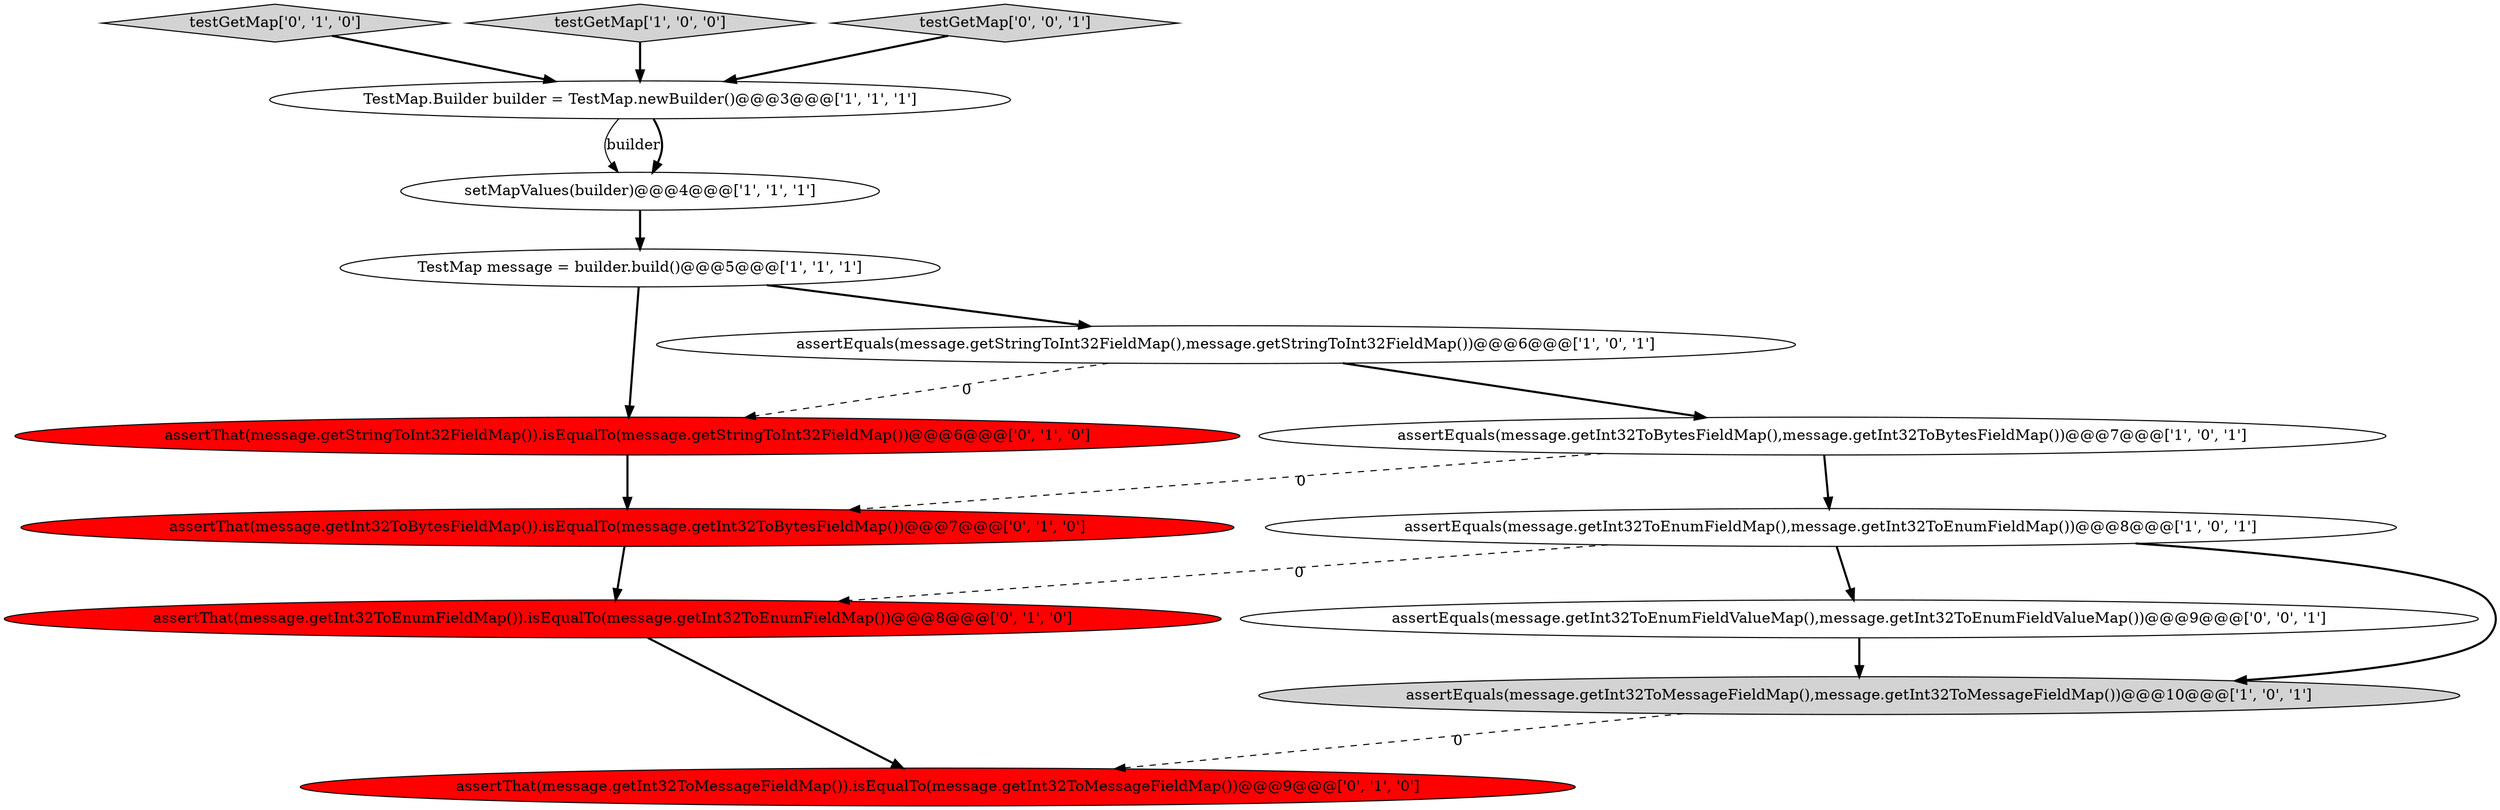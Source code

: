 digraph {
9 [style = filled, label = "assertThat(message.getInt32ToEnumFieldMap()).isEqualTo(message.getInt32ToEnumFieldMap())@@@8@@@['0', '1', '0']", fillcolor = red, shape = ellipse image = "AAA1AAABBB2BBB"];
12 [style = filled, label = "testGetMap['0', '1', '0']", fillcolor = lightgray, shape = diamond image = "AAA0AAABBB2BBB"];
10 [style = filled, label = "assertThat(message.getStringToInt32FieldMap()).isEqualTo(message.getStringToInt32FieldMap())@@@6@@@['0', '1', '0']", fillcolor = red, shape = ellipse image = "AAA1AAABBB2BBB"];
7 [style = filled, label = "TestMap message = builder.build()@@@5@@@['1', '1', '1']", fillcolor = white, shape = ellipse image = "AAA0AAABBB1BBB"];
5 [style = filled, label = "testGetMap['1', '0', '0']", fillcolor = lightgray, shape = diamond image = "AAA0AAABBB1BBB"];
11 [style = filled, label = "assertThat(message.getInt32ToMessageFieldMap()).isEqualTo(message.getInt32ToMessageFieldMap())@@@9@@@['0', '1', '0']", fillcolor = red, shape = ellipse image = "AAA1AAABBB2BBB"];
1 [style = filled, label = "assertEquals(message.getInt32ToBytesFieldMap(),message.getInt32ToBytesFieldMap())@@@7@@@['1', '0', '1']", fillcolor = white, shape = ellipse image = "AAA0AAABBB1BBB"];
0 [style = filled, label = "assertEquals(message.getStringToInt32FieldMap(),message.getStringToInt32FieldMap())@@@6@@@['1', '0', '1']", fillcolor = white, shape = ellipse image = "AAA0AAABBB1BBB"];
2 [style = filled, label = "setMapValues(builder)@@@4@@@['1', '1', '1']", fillcolor = white, shape = ellipse image = "AAA0AAABBB1BBB"];
8 [style = filled, label = "assertThat(message.getInt32ToBytesFieldMap()).isEqualTo(message.getInt32ToBytesFieldMap())@@@7@@@['0', '1', '0']", fillcolor = red, shape = ellipse image = "AAA1AAABBB2BBB"];
13 [style = filled, label = "assertEquals(message.getInt32ToEnumFieldValueMap(),message.getInt32ToEnumFieldValueMap())@@@9@@@['0', '0', '1']", fillcolor = white, shape = ellipse image = "AAA0AAABBB3BBB"];
6 [style = filled, label = "TestMap.Builder builder = TestMap.newBuilder()@@@3@@@['1', '1', '1']", fillcolor = white, shape = ellipse image = "AAA0AAABBB1BBB"];
3 [style = filled, label = "assertEquals(message.getInt32ToEnumFieldMap(),message.getInt32ToEnumFieldMap())@@@8@@@['1', '0', '1']", fillcolor = white, shape = ellipse image = "AAA0AAABBB1BBB"];
4 [style = filled, label = "assertEquals(message.getInt32ToMessageFieldMap(),message.getInt32ToMessageFieldMap())@@@10@@@['1', '0', '1']", fillcolor = lightgray, shape = ellipse image = "AAA0AAABBB1BBB"];
14 [style = filled, label = "testGetMap['0', '0', '1']", fillcolor = lightgray, shape = diamond image = "AAA0AAABBB3BBB"];
1->3 [style = bold, label=""];
3->13 [style = bold, label=""];
1->8 [style = dashed, label="0"];
6->2 [style = solid, label="builder"];
7->0 [style = bold, label=""];
2->7 [style = bold, label=""];
4->11 [style = dashed, label="0"];
5->6 [style = bold, label=""];
10->8 [style = bold, label=""];
9->11 [style = bold, label=""];
3->9 [style = dashed, label="0"];
12->6 [style = bold, label=""];
7->10 [style = bold, label=""];
3->4 [style = bold, label=""];
0->1 [style = bold, label=""];
13->4 [style = bold, label=""];
14->6 [style = bold, label=""];
0->10 [style = dashed, label="0"];
8->9 [style = bold, label=""];
6->2 [style = bold, label=""];
}
